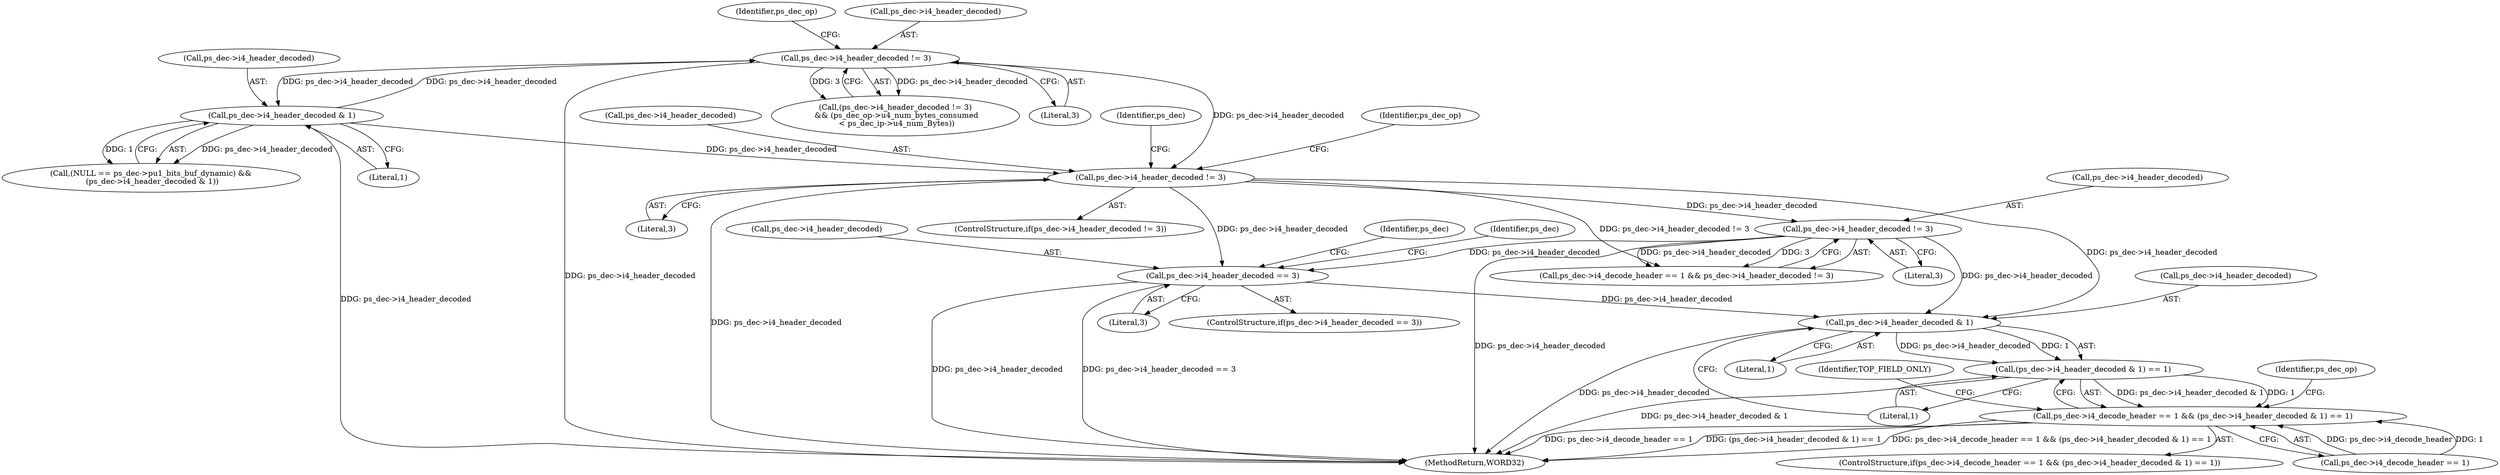 digraph "0_Android_e86d3cfd2bc28dac421092106751e5638d54a848@pointer" {
"1001938" [label="(Call,ps_dec->i4_header_decoded == 3)"];
"1001822" [label="(Call,ps_dec->i4_header_decoded != 3)"];
"1001802" [label="(Call,ps_dec->i4_header_decoded != 3)"];
"1001458" [label="(Call,ps_dec->i4_header_decoded != 3)"];
"1001027" [label="(Call,ps_dec->i4_header_decoded & 1)"];
"1002156" [label="(Call,ps_dec->i4_header_decoded & 1)"];
"1002155" [label="(Call,(ps_dec->i4_header_decoded & 1) == 1)"];
"1002149" [label="(Call,ps_dec->i4_decode_header == 1 && (ps_dec->i4_header_decoded & 1) == 1)"];
"1001458" [label="(Call,ps_dec->i4_header_decoded != 3)"];
"1002156" [label="(Call,ps_dec->i4_header_decoded & 1)"];
"1002160" [label="(Literal,1)"];
"1001806" [label="(Literal,3)"];
"1002272" [label="(MethodReturn,WORD32)"];
"1002148" [label="(ControlStructure,if(ps_dec->i4_decode_header == 1 && (ps_dec->i4_header_decoded & 1) == 1))"];
"1001031" [label="(Literal,1)"];
"1001465" [label="(Identifier,ps_dec_op)"];
"1002157" [label="(Call,ps_dec->i4_header_decoded)"];
"1002161" [label="(Literal,1)"];
"1001942" [label="(Literal,3)"];
"1001457" [label="(Call,(ps_dec->i4_header_decoded != 3)\n && (ps_dec_op->u4_num_bytes_consumed\n < ps_dec_ip->u4_num_Bytes))"];
"1001810" [label="(Identifier,ps_dec_op)"];
"1001021" [label="(Call,(NULL == ps_dec->pu1_bits_buf_dynamic) &&\n (ps_dec->i4_header_decoded & 1))"];
"1001028" [label="(Call,ps_dec->i4_header_decoded)"];
"1002165" [label="(Identifier,ps_dec_op)"];
"1001822" [label="(Call,ps_dec->i4_header_decoded != 3)"];
"1001816" [label="(Call,ps_dec->i4_decode_header == 1 && ps_dec->i4_header_decoded != 3)"];
"1001459" [label="(Call,ps_dec->i4_header_decoded)"];
"1002207" [label="(Identifier,TOP_FIELD_ONLY)"];
"1001803" [label="(Call,ps_dec->i4_header_decoded)"];
"1001959" [label="(Identifier,ps_dec)"];
"1001946" [label="(Identifier,ps_dec)"];
"1001801" [label="(ControlStructure,if(ps_dec->i4_header_decoded != 3))"];
"1001823" [label="(Call,ps_dec->i4_header_decoded)"];
"1001802" [label="(Call,ps_dec->i4_header_decoded != 3)"];
"1001819" [label="(Identifier,ps_dec)"];
"1001937" [label="(ControlStructure,if(ps_dec->i4_header_decoded == 3))"];
"1001938" [label="(Call,ps_dec->i4_header_decoded == 3)"];
"1001826" [label="(Literal,3)"];
"1001027" [label="(Call,ps_dec->i4_header_decoded & 1)"];
"1001462" [label="(Literal,3)"];
"1002150" [label="(Call,ps_dec->i4_decode_header == 1)"];
"1002155" [label="(Call,(ps_dec->i4_header_decoded & 1) == 1)"];
"1001939" [label="(Call,ps_dec->i4_header_decoded)"];
"1002149" [label="(Call,ps_dec->i4_decode_header == 1 && (ps_dec->i4_header_decoded & 1) == 1)"];
"1001938" -> "1001937"  [label="AST: "];
"1001938" -> "1001942"  [label="CFG: "];
"1001939" -> "1001938"  [label="AST: "];
"1001942" -> "1001938"  [label="AST: "];
"1001946" -> "1001938"  [label="CFG: "];
"1001959" -> "1001938"  [label="CFG: "];
"1001938" -> "1002272"  [label="DDG: ps_dec->i4_header_decoded == 3"];
"1001938" -> "1002272"  [label="DDG: ps_dec->i4_header_decoded"];
"1001822" -> "1001938"  [label="DDG: ps_dec->i4_header_decoded"];
"1001802" -> "1001938"  [label="DDG: ps_dec->i4_header_decoded"];
"1001938" -> "1002156"  [label="DDG: ps_dec->i4_header_decoded"];
"1001822" -> "1001816"  [label="AST: "];
"1001822" -> "1001826"  [label="CFG: "];
"1001823" -> "1001822"  [label="AST: "];
"1001826" -> "1001822"  [label="AST: "];
"1001816" -> "1001822"  [label="CFG: "];
"1001822" -> "1002272"  [label="DDG: ps_dec->i4_header_decoded"];
"1001822" -> "1001816"  [label="DDG: ps_dec->i4_header_decoded"];
"1001822" -> "1001816"  [label="DDG: 3"];
"1001802" -> "1001822"  [label="DDG: ps_dec->i4_header_decoded"];
"1001822" -> "1002156"  [label="DDG: ps_dec->i4_header_decoded"];
"1001802" -> "1001801"  [label="AST: "];
"1001802" -> "1001806"  [label="CFG: "];
"1001803" -> "1001802"  [label="AST: "];
"1001806" -> "1001802"  [label="AST: "];
"1001810" -> "1001802"  [label="CFG: "];
"1001819" -> "1001802"  [label="CFG: "];
"1001802" -> "1002272"  [label="DDG: ps_dec->i4_header_decoded"];
"1001458" -> "1001802"  [label="DDG: ps_dec->i4_header_decoded"];
"1001027" -> "1001802"  [label="DDG: ps_dec->i4_header_decoded"];
"1001802" -> "1001816"  [label="DDG: ps_dec->i4_header_decoded != 3"];
"1001802" -> "1002156"  [label="DDG: ps_dec->i4_header_decoded"];
"1001458" -> "1001457"  [label="AST: "];
"1001458" -> "1001462"  [label="CFG: "];
"1001459" -> "1001458"  [label="AST: "];
"1001462" -> "1001458"  [label="AST: "];
"1001465" -> "1001458"  [label="CFG: "];
"1001457" -> "1001458"  [label="CFG: "];
"1001458" -> "1002272"  [label="DDG: ps_dec->i4_header_decoded"];
"1001458" -> "1001027"  [label="DDG: ps_dec->i4_header_decoded"];
"1001458" -> "1001457"  [label="DDG: ps_dec->i4_header_decoded"];
"1001458" -> "1001457"  [label="DDG: 3"];
"1001027" -> "1001458"  [label="DDG: ps_dec->i4_header_decoded"];
"1001027" -> "1001021"  [label="AST: "];
"1001027" -> "1001031"  [label="CFG: "];
"1001028" -> "1001027"  [label="AST: "];
"1001031" -> "1001027"  [label="AST: "];
"1001021" -> "1001027"  [label="CFG: "];
"1001027" -> "1002272"  [label="DDG: ps_dec->i4_header_decoded"];
"1001027" -> "1001021"  [label="DDG: ps_dec->i4_header_decoded"];
"1001027" -> "1001021"  [label="DDG: 1"];
"1002156" -> "1002155"  [label="AST: "];
"1002156" -> "1002160"  [label="CFG: "];
"1002157" -> "1002156"  [label="AST: "];
"1002160" -> "1002156"  [label="AST: "];
"1002161" -> "1002156"  [label="CFG: "];
"1002156" -> "1002272"  [label="DDG: ps_dec->i4_header_decoded"];
"1002156" -> "1002155"  [label="DDG: ps_dec->i4_header_decoded"];
"1002156" -> "1002155"  [label="DDG: 1"];
"1002155" -> "1002149"  [label="AST: "];
"1002155" -> "1002161"  [label="CFG: "];
"1002161" -> "1002155"  [label="AST: "];
"1002149" -> "1002155"  [label="CFG: "];
"1002155" -> "1002272"  [label="DDG: ps_dec->i4_header_decoded & 1"];
"1002155" -> "1002149"  [label="DDG: ps_dec->i4_header_decoded & 1"];
"1002155" -> "1002149"  [label="DDG: 1"];
"1002149" -> "1002148"  [label="AST: "];
"1002149" -> "1002150"  [label="CFG: "];
"1002150" -> "1002149"  [label="AST: "];
"1002165" -> "1002149"  [label="CFG: "];
"1002207" -> "1002149"  [label="CFG: "];
"1002149" -> "1002272"  [label="DDG: ps_dec->i4_decode_header == 1"];
"1002149" -> "1002272"  [label="DDG: (ps_dec->i4_header_decoded & 1) == 1"];
"1002149" -> "1002272"  [label="DDG: ps_dec->i4_decode_header == 1 && (ps_dec->i4_header_decoded & 1) == 1"];
"1002150" -> "1002149"  [label="DDG: ps_dec->i4_decode_header"];
"1002150" -> "1002149"  [label="DDG: 1"];
}
